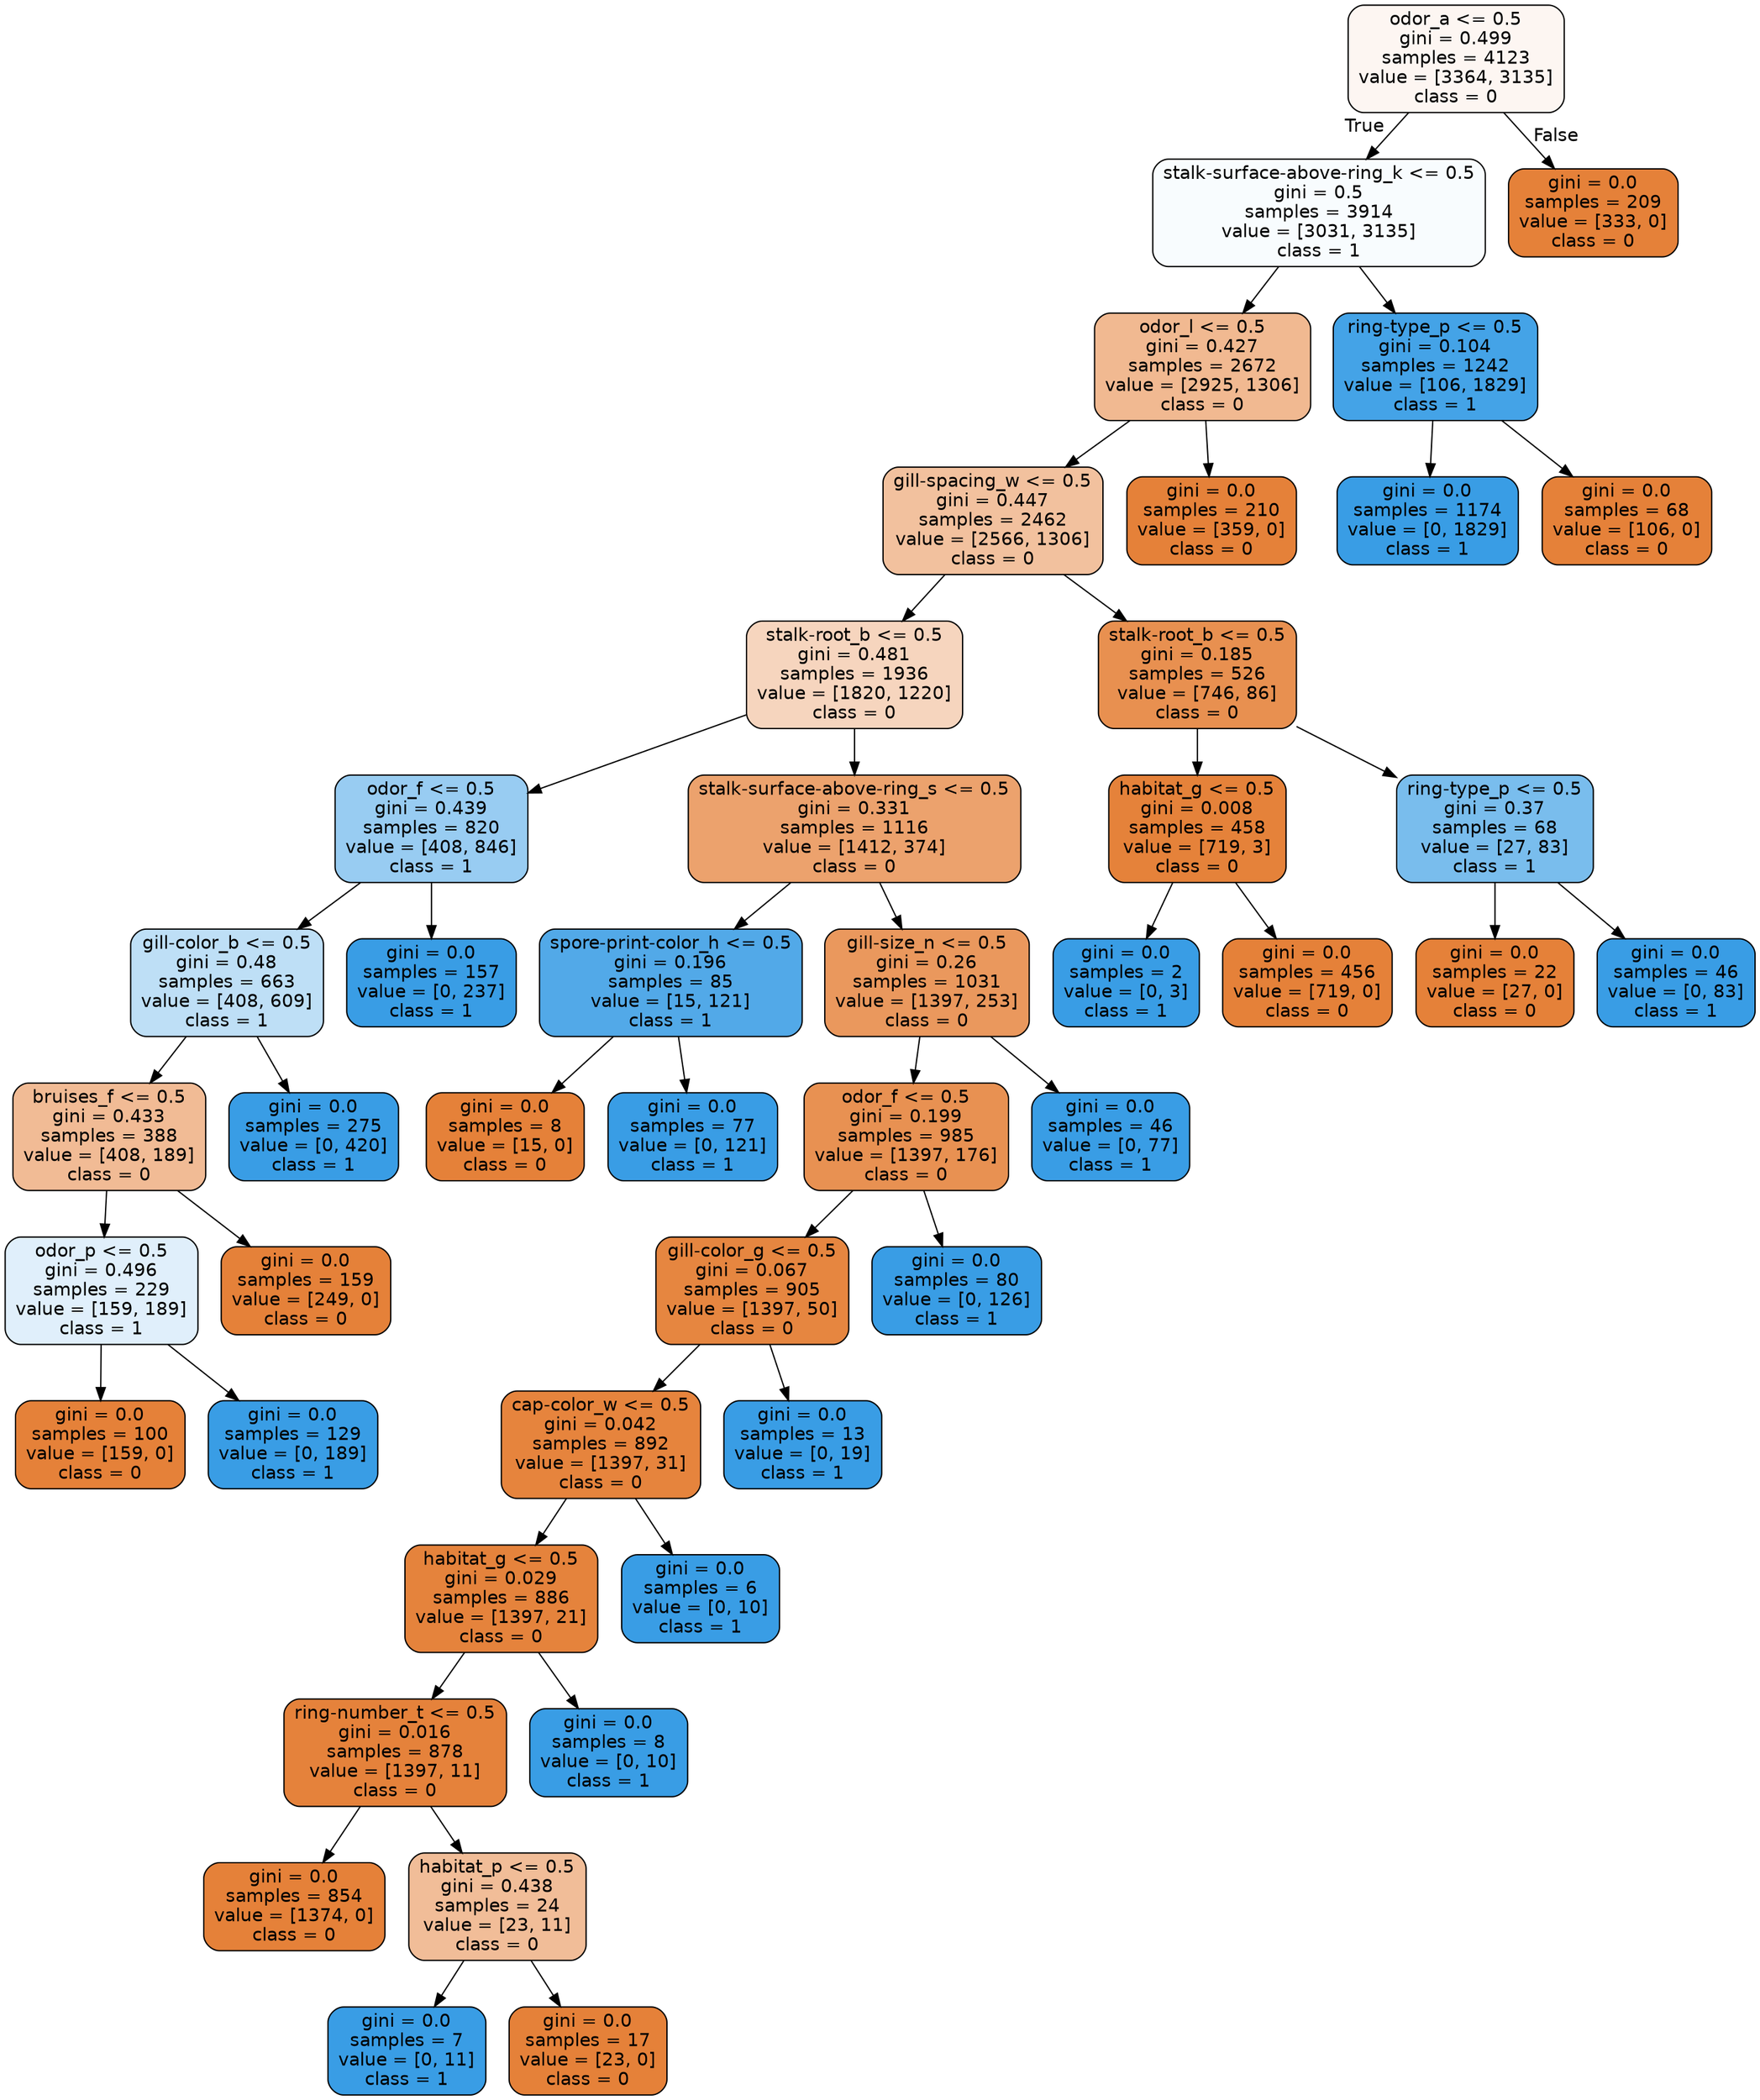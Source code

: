 digraph Tree {
node [shape=box, style="filled, rounded", color="black", fontname="helvetica"] ;
edge [fontname="helvetica"] ;
0 [label="odor_a <= 0.5\ngini = 0.499\nsamples = 4123\nvalue = [3364, 3135]\nclass = 0", fillcolor="#fdf6f2"] ;
1 [label="stalk-surface-above-ring_k <= 0.5\ngini = 0.5\nsamples = 3914\nvalue = [3031, 3135]\nclass = 1", fillcolor="#f8fcfe"] ;
0 -> 1 [labeldistance=2.5, labelangle=45, headlabel="True"] ;
2 [label="odor_l <= 0.5\ngini = 0.427\nsamples = 2672\nvalue = [2925, 1306]\nclass = 0", fillcolor="#f1b991"] ;
1 -> 2 ;
3 [label="gill-spacing_w <= 0.5\ngini = 0.447\nsamples = 2462\nvalue = [2566, 1306]\nclass = 0", fillcolor="#f2c19e"] ;
2 -> 3 ;
4 [label="stalk-root_b <= 0.5\ngini = 0.481\nsamples = 1936\nvalue = [1820, 1220]\nclass = 0", fillcolor="#f6d5be"] ;
3 -> 4 ;
5 [label="odor_f <= 0.5\ngini = 0.439\nsamples = 820\nvalue = [408, 846]\nclass = 1", fillcolor="#98ccf2"] ;
4 -> 5 ;
6 [label="gill-color_b <= 0.5\ngini = 0.48\nsamples = 663\nvalue = [408, 609]\nclass = 1", fillcolor="#bedff6"] ;
5 -> 6 ;
7 [label="bruises_f <= 0.5\ngini = 0.433\nsamples = 388\nvalue = [408, 189]\nclass = 0", fillcolor="#f1bb95"] ;
6 -> 7 ;
8 [label="odor_p <= 0.5\ngini = 0.496\nsamples = 229\nvalue = [159, 189]\nclass = 1", fillcolor="#e0effb"] ;
7 -> 8 ;
9 [label="gini = 0.0\nsamples = 100\nvalue = [159, 0]\nclass = 0", fillcolor="#e58139"] ;
8 -> 9 ;
10 [label="gini = 0.0\nsamples = 129\nvalue = [0, 189]\nclass = 1", fillcolor="#399de5"] ;
8 -> 10 ;
11 [label="gini = 0.0\nsamples = 159\nvalue = [249, 0]\nclass = 0", fillcolor="#e58139"] ;
7 -> 11 ;
12 [label="gini = 0.0\nsamples = 275\nvalue = [0, 420]\nclass = 1", fillcolor="#399de5"] ;
6 -> 12 ;
13 [label="gini = 0.0\nsamples = 157\nvalue = [0, 237]\nclass = 1", fillcolor="#399de5"] ;
5 -> 13 ;
14 [label="stalk-surface-above-ring_s <= 0.5\ngini = 0.331\nsamples = 1116\nvalue = [1412, 374]\nclass = 0", fillcolor="#eca26d"] ;
4 -> 14 ;
15 [label="spore-print-color_h <= 0.5\ngini = 0.196\nsamples = 85\nvalue = [15, 121]\nclass = 1", fillcolor="#52a9e8"] ;
14 -> 15 ;
16 [label="gini = 0.0\nsamples = 8\nvalue = [15, 0]\nclass = 0", fillcolor="#e58139"] ;
15 -> 16 ;
17 [label="gini = 0.0\nsamples = 77\nvalue = [0, 121]\nclass = 1", fillcolor="#399de5"] ;
15 -> 17 ;
18 [label="gill-size_n <= 0.5\ngini = 0.26\nsamples = 1031\nvalue = [1397, 253]\nclass = 0", fillcolor="#ea985d"] ;
14 -> 18 ;
19 [label="odor_f <= 0.5\ngini = 0.199\nsamples = 985\nvalue = [1397, 176]\nclass = 0", fillcolor="#e89152"] ;
18 -> 19 ;
20 [label="gill-color_g <= 0.5\ngini = 0.067\nsamples = 905\nvalue = [1397, 50]\nclass = 0", fillcolor="#e68640"] ;
19 -> 20 ;
21 [label="cap-color_w <= 0.5\ngini = 0.042\nsamples = 892\nvalue = [1397, 31]\nclass = 0", fillcolor="#e6843d"] ;
20 -> 21 ;
22 [label="habitat_g <= 0.5\ngini = 0.029\nsamples = 886\nvalue = [1397, 21]\nclass = 0", fillcolor="#e5833c"] ;
21 -> 22 ;
23 [label="ring-number_t <= 0.5\ngini = 0.016\nsamples = 878\nvalue = [1397, 11]\nclass = 0", fillcolor="#e5823b"] ;
22 -> 23 ;
24 [label="gini = 0.0\nsamples = 854\nvalue = [1374, 0]\nclass = 0", fillcolor="#e58139"] ;
23 -> 24 ;
25 [label="habitat_p <= 0.5\ngini = 0.438\nsamples = 24\nvalue = [23, 11]\nclass = 0", fillcolor="#f1bd98"] ;
23 -> 25 ;
26 [label="gini = 0.0\nsamples = 7\nvalue = [0, 11]\nclass = 1", fillcolor="#399de5"] ;
25 -> 26 ;
27 [label="gini = 0.0\nsamples = 17\nvalue = [23, 0]\nclass = 0", fillcolor="#e58139"] ;
25 -> 27 ;
28 [label="gini = 0.0\nsamples = 8\nvalue = [0, 10]\nclass = 1", fillcolor="#399de5"] ;
22 -> 28 ;
29 [label="gini = 0.0\nsamples = 6\nvalue = [0, 10]\nclass = 1", fillcolor="#399de5"] ;
21 -> 29 ;
30 [label="gini = 0.0\nsamples = 13\nvalue = [0, 19]\nclass = 1", fillcolor="#399de5"] ;
20 -> 30 ;
31 [label="gini = 0.0\nsamples = 80\nvalue = [0, 126]\nclass = 1", fillcolor="#399de5"] ;
19 -> 31 ;
32 [label="gini = 0.0\nsamples = 46\nvalue = [0, 77]\nclass = 1", fillcolor="#399de5"] ;
18 -> 32 ;
33 [label="stalk-root_b <= 0.5\ngini = 0.185\nsamples = 526\nvalue = [746, 86]\nclass = 0", fillcolor="#e89050"] ;
3 -> 33 ;
34 [label="habitat_g <= 0.5\ngini = 0.008\nsamples = 458\nvalue = [719, 3]\nclass = 0", fillcolor="#e5823a"] ;
33 -> 34 ;
35 [label="gini = 0.0\nsamples = 2\nvalue = [0, 3]\nclass = 1", fillcolor="#399de5"] ;
34 -> 35 ;
36 [label="gini = 0.0\nsamples = 456\nvalue = [719, 0]\nclass = 0", fillcolor="#e58139"] ;
34 -> 36 ;
37 [label="ring-type_p <= 0.5\ngini = 0.37\nsamples = 68\nvalue = [27, 83]\nclass = 1", fillcolor="#79bded"] ;
33 -> 37 ;
38 [label="gini = 0.0\nsamples = 22\nvalue = [27, 0]\nclass = 0", fillcolor="#e58139"] ;
37 -> 38 ;
39 [label="gini = 0.0\nsamples = 46\nvalue = [0, 83]\nclass = 1", fillcolor="#399de5"] ;
37 -> 39 ;
40 [label="gini = 0.0\nsamples = 210\nvalue = [359, 0]\nclass = 0", fillcolor="#e58139"] ;
2 -> 40 ;
41 [label="ring-type_p <= 0.5\ngini = 0.104\nsamples = 1242\nvalue = [106, 1829]\nclass = 1", fillcolor="#44a3e7"] ;
1 -> 41 ;
42 [label="gini = 0.0\nsamples = 1174\nvalue = [0, 1829]\nclass = 1", fillcolor="#399de5"] ;
41 -> 42 ;
43 [label="gini = 0.0\nsamples = 68\nvalue = [106, 0]\nclass = 0", fillcolor="#e58139"] ;
41 -> 43 ;
44 [label="gini = 0.0\nsamples = 209\nvalue = [333, 0]\nclass = 0", fillcolor="#e58139"] ;
0 -> 44 [labeldistance=2.5, labelangle=-45, headlabel="False"] ;
}